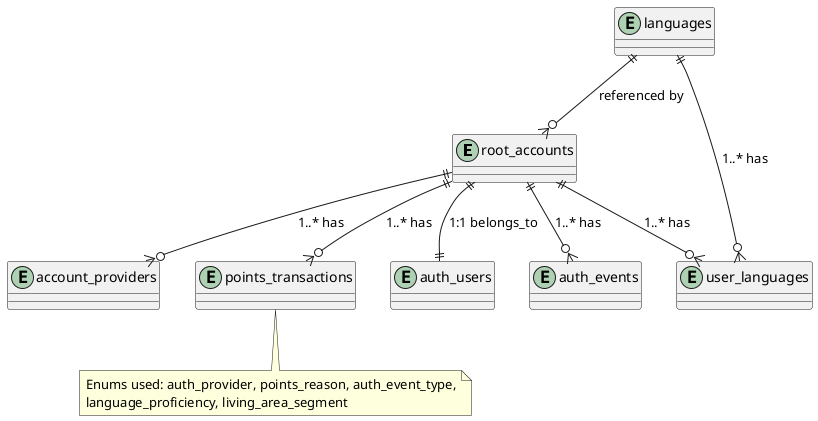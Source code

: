 @startuml 現在のER図関連図
' Relations-only ER diagram (各テーブルのカラムは省略)

entity root_accounts
entity account_providers
entity auth_users
entity auth_events
entity user_languages
entity languages
entity points_transactions

' Relationships
root_accounts ||--o{ account_providers : "1..* has"
root_accounts ||--o{ auth_events : "1..* has"
root_accounts ||--o{ user_languages : "1..* has"
root_accounts ||--o{ points_transactions : "1..* has"
root_accounts ||--|| auth_users : "1:1 belongs_to"

languages ||--o{ user_languages : "1..* has"
languages ||--o{ root_accounts : "referenced by"

note bottom
	Enums used: auth_provider, points_reason, auth_event_type,
	language_proficiency, living_area_segment
end note

@enduml
